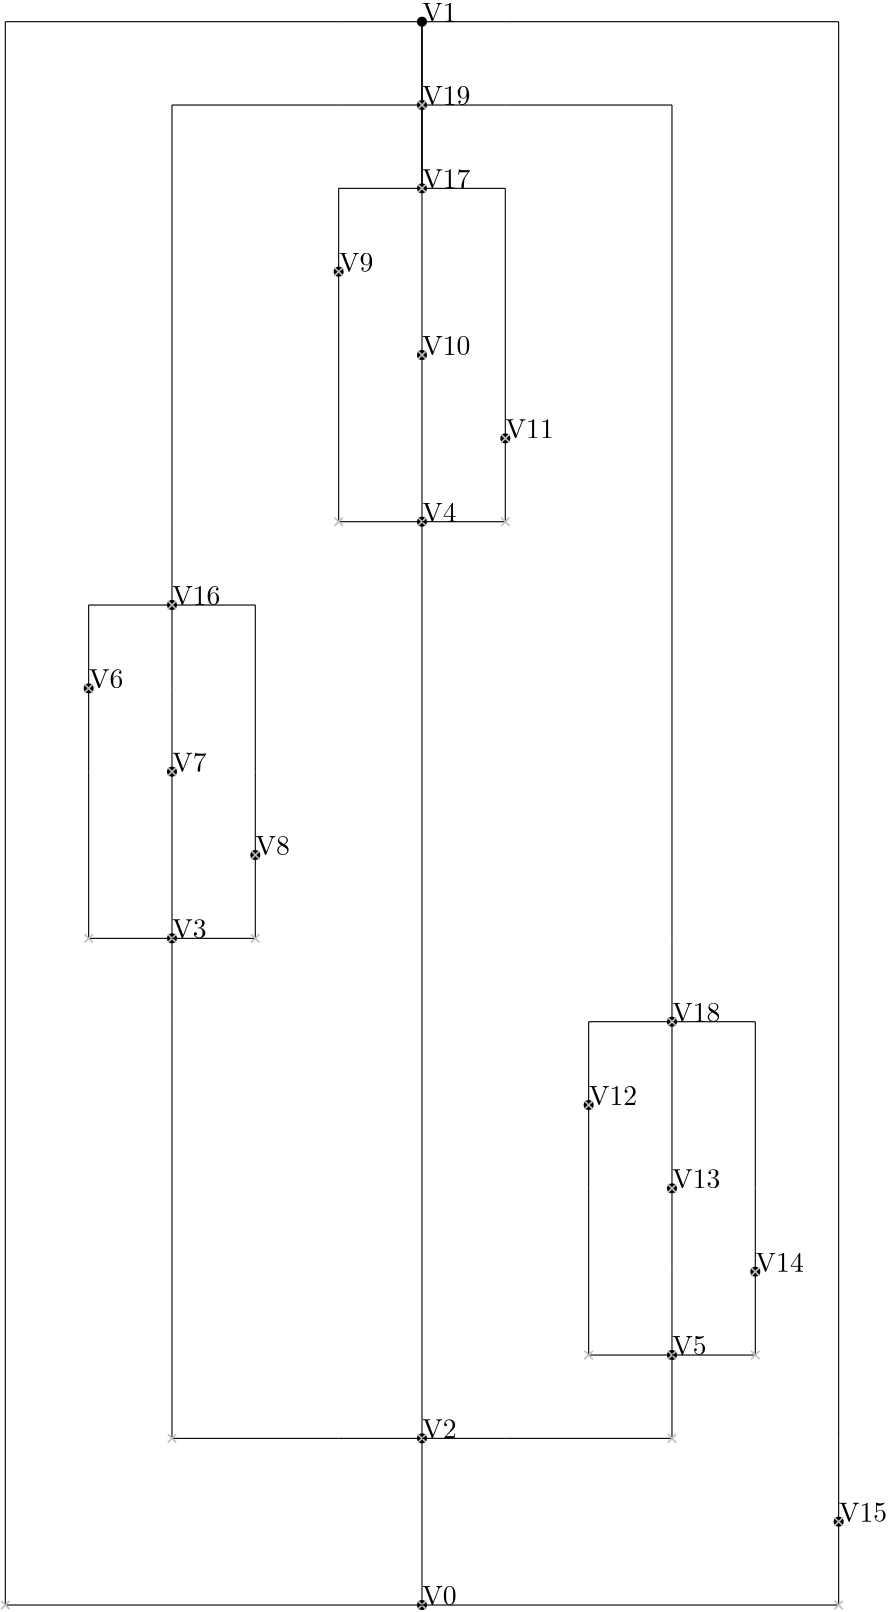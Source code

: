 <?xml version="1.0"?>
    <!DOCTYPE ipe SYSTEM "ipe.dtd">
    <ipe version="70005" creator="Ipe 7.1.4">
    <info created="D:20131106154934" modified="D:20131106160041"/>
    <preamble>\usepackage[english]{babel}</preamble>
    <ipestyle name="basic">
    <symbol name="arrow/arc(spx)">
    <path stroke="sym-stroke" fill="sym-stroke" pen="sym-pen">
    0 0 m
    -1 0.333 l
    -1 -0.333 l
    h
    </path>
    </symbol>
    <symbol name="arrow/farc(spx)">
    <path stroke="sym-stroke" fill="white" pen="sym-pen">
    0 0 m
    -1 0.333 l
    -1 -0.333 l
    h
    </path>
    </symbol>
    <symbol name="mark/circle(sx)" transformations="translations">
    <path fill="sym-stroke">
    0.6 0 0 0.6 0 0 e
    0.4 0 0 0.4 0 0 e
    </path>
    </symbol>
    <symbol name="mark/disk(sx)" transformations="translations">
    <path fill="sym-stroke">
    0.6 0 0 0.6 0 0 e
    </path>
    </symbol>
    <symbol name="mark/fdisk(sfx)" transformations="translations">
    <group>
    <path fill="sym-fill">
    0.5 0 0 0.5 0 0 e
    </path>
    <path fill="sym-stroke" fillrule="eofill">
    0.6 0 0 0.6 0 0 e
    0.4 0 0 0.4 0 0 e
    </path>
    </group>
    </symbol>
    <symbol name="mark/box(sx)" transformations="translations">
    <path fill="sym-stroke" fillrule="eofill">
    -0.6 -0.6 m
    0.6 -0.6 l
    0.6 0.6 l
    -0.6 0.6 l
    h
    -0.4 -0.4 m
    0.4 -0.4 l
    0.4 0.4 l
    -0.4 0.4 l
    h
    </path>
    </symbol>
    <symbol name="mark/square(sx)" transformations="translations">
    <path fill="sym-stroke">
    -0.6 -0.6 m
    0.6 -0.6 l
    0.6 0.6 l
    -0.6 0.6 l
    h
    </path>
    </symbol>
    <symbol name="mark/fsquare(sfx)" transformations="translations">
    <group>
    <path fill="sym-fill">
    -0.5 -0.5 m
    0.5 -0.5 l
    0.5 0.5 l
    -0.5 0.5 l
    h
    </path>
    <path fill="sym-stroke" fillrule="eofill">
    -0.6 -0.6 m
    0.6 -0.6 l
    0.6 0.6 l
    -0.6 0.6 l
    h
    -0.4 -0.4 m
    0.4 -0.4 l
    0.4 0.4 l
    -0.4 0.4 l
    h
    </path>
    </group>
    </symbol>
    <symbol name="mark/cross(sx)" transformations="translations">
    <group>
    <path fill="sym-stroke">
    -0.43 -0.57 m
    0.57 0.43 l
    0.43 0.57 l
    -0.57 -0.43 l
    h
    </path>
    <path fill="sym-stroke">
    -0.43 0.57 m
    0.57 -0.43 l
    0.43 -0.57 l
    -0.57 0.43 l
    h
    </path>
    </group>
    </symbol>
    <symbol name="arrow/fnormal(spx)">
    <path stroke="sym-stroke" fill="white" pen="sym-pen">
    0 0 m
    -1 0.333 l
    -1 -0.333 l
    h
    </path>
    </symbol>
    <symbol name="arrow/pointed(spx)">
    <path stroke="sym-stroke" fill="sym-stroke" pen="sym-pen">
    0 0 m
    -1 0.333 l
    -0.8 0 l
    -1 -0.333 l
    h
    </path>
    </symbol>
    <symbol name="arrow/fpointed(spx)">
    <path stroke="sym-stroke" fill="white" pen="sym-pen">
    0 0 m
    -1 0.333 l
    -0.8 0 l
    -1 -0.333 l
    h
    </path>
    </symbol>
    <symbol name="arrow/linear(spx)">
    <path stroke="sym-stroke" pen="sym-pen">
    -1 0.333 m
    0 0 l
    -1 -0.333 l
    </path>
    </symbol>
    <symbol name="arrow/fdouble(spx)">
    <path stroke="sym-stroke" fill="white" pen="sym-pen">
    0 0 m
    -1 0.333 l
    -1 -0.333 l
    h
    -1 0 m
    -2 0.333 l
    -2 -0.333 l
    h
    </path>
    </symbol>
    <symbol name="arrow/double(spx)">
    <path stroke="sym-stroke" fill="sym-stroke" pen="sym-pen">
    0 0 m
    -1 0.333 l
    -1 -0.333 l
    h
    -1 0 m
    -2 0.333 l
    -2 -0.333 l
    h
    </path>
    </symbol>
    <pen name="heavier" value="0.8"/>
    <pen name="fat" value="1.2"/>
    <pen name="ultrafat" value="2"/>
    <symbolsize name="large" value="5"/>
    <symbolsize name="small" value="2"/>
    <symbolsize name="tiny" value="1.1"/>
    <arrowsize name="large" value="10"/>
    <arrowsize name="small" value="5"/>
    <arrowsize name="tiny" value="3"/>
    <color name="red" value="1 0 0"/>
    <color name="green" value="0 1 0"/>
    <color name="blue" value="0 0 1"/>
    <color name="yellow" value="1 1 0"/>
    <color name="orange" value="1 0.647 0"/>
    <color name="gold" value="1 0.843 0"/>
    <color name="purple" value="0.627 0.125 0.941"/>
    <color name="gray" value="0.745"/>
    <color name="brown" value="0.647 0.165 0.165"/>
    <color name="navy" value="0 0 0.502"/>
    <color name="pink" value="1 0.753 0.796"/>
    <color name="seagreen" value="0.18 0.545 0.341"/>
    <color name="turquoise" value="0.251 0.878 0.816"/>
    <color name="violet" value="0.933 0.51 0.933"/>
    <color name="darkblue" value="0 0 0.545"/>
    <color name="darkcyan" value="0 0.545 0.545"/>
    <color name="darkgray" value="0.663"/>
    <color name="darkgreen" value="0 0.392 0"/>
    <color name="darkmagenta" value="0.545 0 0.545"/>
    <color name="darkorange" value="1 0.549 0"/>
    <color name="darkred" value="0.545 0 0"/>
    <color name="lightblue" value="0.678 0.847 0.902"/>
    <color name="lightcyan" value="0.878 1 1"/>
    <color name="lightgray" value="0.827"/>
    <color name="lightgreen" value="0.565 0.933 0.565"/>
    <color name="lightyellow" value="1 1 0.878"/>
    <dashstyle name="dashed" value="[4] 0"/>
    <dashstyle name="dotted" value="[1 3] 0"/>
    <dashstyle name="dash dotted" value="[4 2 1 2] 0"/>
    <dashstyle name="dash dot dotted" value="[4 2 1 2 1 2] 0"/>
    <textsize name="large" value="\large"/>
    <textsize name="Large" value="\Large"/>
    <textsize name="LARGE" value="\LARGE"/>
    <textsize name="huge" value="\huge"/>
    <textsize name="Huge" value="\Huge"/>
    <textsize name="small" value="\small"/>
    <textsize name="footnote" value="\footnotesize"/>
    <textsize name="tiny" value="\tiny"/>
    <textstyle name="center" begin="\begin{center}" end="\end{center}"/>
    <textstyle name="itemize" begin="\begin{itemize}" end="\end{itemize}"/>
    <textstyle name="item" begin="\begin{itemize}\item{}" end="\end{itemize}"/>
    <gridsize name="4 pts" value="4"/>
    <gridsize name="8 pts (~3 mm)" value="8"/>
    <gridsize name="16 pts (~6 mm)" value="16"/>
    <gridsize name="32 pts (~12 mm)" value="32"/>
    <gridsize name="10 pts (~3.5 mm)" value="10"/>
    <gridsize name="20 pts (~7 mm)" value="20"/>
    <gridsize name="14 pts (~5 mm)" value="14"/>
    <gridsize name="28 pts (~10 mm)" value="28"/>
    <gridsize name="56 pts (~20 mm)" value="56"/>
    <anglesize name="90 deg" value="90"/>
    <anglesize name="60 deg" value="60"/>
    <anglesize name="45 deg" value="45"/>
    <anglesize name="30 deg" value="30"/>
    <anglesize name="22.5 deg" value="22.5"/>
    <tiling name="falling" angle="-60" step="4" width="1"/>
    <tiling name="rising" angle="30" step="4" width="1"/>
    <layout paper="1000 1000" origin="0 0" frame="1000 1000" skip="32" crop="yes"/>
    </ipestyle>
    <page>
    <layer name="alpha"/>
    <view layers="alpha" active="alpha"/>
<use name="mark/disk(sx)" pos="550 400" size="normal" stroke="black"/>
<text transformations="translations" pos="550 400" stroke="black" type="label" width="190" height="10" depth="0" valign="baseline" size="normal">V0</text><use name="mark/disk(sx)" pos="550 970" size="normal" stroke="black"/>
<text transformations="translations" pos="550 970" stroke="black" type="label" width="190" height="10" depth="0" valign="baseline" size="normal">V1</text><use name="mark/disk(sx)" pos="550 460" size="normal" stroke="black"/>
<text transformations="translations" pos="550 460" stroke="black" type="label" width="190" height="10" depth="0" valign="baseline" size="normal">V2</text><use name="mark/disk(sx)" pos="460 640" size="normal" stroke="black"/>
<text transformations="translations" pos="460 640" stroke="black" type="label" width="190" height="10" depth="0" valign="baseline" size="normal">V3</text><use name="mark/disk(sx)" pos="550 790" size="normal" stroke="black"/>
<text transformations="translations" pos="550 790" stroke="black" type="label" width="190" height="10" depth="0" valign="baseline" size="normal">V4</text><use name="mark/disk(sx)" pos="640 490" size="normal" stroke="black"/>
<text transformations="translations" pos="640 490" stroke="black" type="label" width="190" height="10" depth="0" valign="baseline" size="normal">V5</text><use name="mark/disk(sx)" pos="430 730" size="normal" stroke="black"/>
<text transformations="translations" pos="430 730" stroke="black" type="label" width="190" height="10" depth="0" valign="baseline" size="normal">V6</text><use name="mark/disk(sx)" pos="460 700" size="normal" stroke="black"/>
<text transformations="translations" pos="460 700" stroke="black" type="label" width="190" height="10" depth="0" valign="baseline" size="normal">V7</text><use name="mark/disk(sx)" pos="490 670" size="normal" stroke="black"/>
<text transformations="translations" pos="490 670" stroke="black" type="label" width="190" height="10" depth="0" valign="baseline" size="normal">V8</text><use name="mark/disk(sx)" pos="520 880" size="normal" stroke="black"/>
<text transformations="translations" pos="520 880" stroke="black" type="label" width="190" height="10" depth="0" valign="baseline" size="normal">V9</text><use name="mark/disk(sx)" pos="550 850" size="normal" stroke="black"/>
<text transformations="translations" pos="550 850" stroke="black" type="label" width="190" height="10" depth="0" valign="baseline" size="normal">V10</text><use name="mark/disk(sx)" pos="580 820" size="normal" stroke="black"/>
<text transformations="translations" pos="580 820" stroke="black" type="label" width="190" height="10" depth="0" valign="baseline" size="normal">V11</text><use name="mark/disk(sx)" pos="610 580" size="normal" stroke="black"/>
<text transformations="translations" pos="610 580" stroke="black" type="label" width="190" height="10" depth="0" valign="baseline" size="normal">V12</text><use name="mark/disk(sx)" pos="640 550" size="normal" stroke="black"/>
<text transformations="translations" pos="640 550" stroke="black" type="label" width="190" height="10" depth="0" valign="baseline" size="normal">V13</text><use name="mark/disk(sx)" pos="670 520" size="normal" stroke="black"/>
<text transformations="translations" pos="670 520" stroke="black" type="label" width="190" height="10" depth="0" valign="baseline" size="normal">V14</text><use name="mark/disk(sx)" pos="700 430" size="normal" stroke="black"/>
<text transformations="translations" pos="700 430" stroke="black" type="label" width="190" height="10" depth="0" valign="baseline" size="normal">V15</text><use name="mark/disk(sx)" pos="550 910" size="normal" stroke="black"/>
<text transformations="translations" pos="550 910" stroke="black" type="label" width="190" height="10" depth="0" valign="baseline" size="normal">V17</text><use name="mark/disk(sx)" pos="460 760" size="normal" stroke="black"/>
<text transformations="translations" pos="460 760" stroke="black" type="label" width="190" height="10" depth="0" valign="baseline" size="normal">V16</text><use name="mark/disk(sx)" pos="550 940" size="normal" stroke="black"/>
<text transformations="translations" pos="550 940" stroke="black" type="label" width="190" height="10" depth="0" valign="baseline" size="normal">V19</text><use name="mark/disk(sx)" pos="640 610" size="normal" stroke="black"/>
<text transformations="translations" pos="640 610" stroke="black" type="label" width="190" height="10" depth="0" valign="baseline" size="normal">V18</text><path stroke="black" pen="normal" dash="normal">
 550 400 m
 550 430 l
 </path>
<path stroke="black" pen="normal" dash="normal">
 550 430 m
 550 430 l
 </path>
<path stroke="black" pen="normal" dash="normal">
 550 460 m
 550 430 l
 </path>
<path stroke="black" pen="normal" dash="normal">
 550 430 m
 550 430 l
 </path>
<path stroke="black" pen="normal" dash="normal">
 550 430 m
 550 430 l
 </path>
<use name="mark/cross(sx)" pos="550 400" size="normal" stroke="gray"/>
<path stroke="black" pen="normal" dash="normal">
 550 400 m
 520 400 l
 </path>
<path stroke="black" pen="normal" dash="normal">
 520 400 m
 400 400 l
 </path>
<path stroke="black" pen="normal" dash="normal">
 550 970 m
 520 970 l
 </path>
<path stroke="black" pen="normal" dash="normal">
 520 970 m
 400 970 l
 </path>
<path stroke="black" pen="normal" dash="normal">
 400 400 m
 400 970 l
 </path>
<use name="mark/cross(sx)" pos="400 400" size="normal" stroke="gray"/>
<path stroke="black" pen="normal" dash="normal">
 550 460 m
 520 460 l
 </path>
<path stroke="black" pen="normal" dash="normal">
 520 460 m
 460 460 l
 </path>
<path stroke="black" pen="normal" dash="normal">
 460 640 m
 460 610 l
 </path>
<path stroke="black" pen="normal" dash="normal">
 460 610 m
 460 610 l
 </path>
<path stroke="black" pen="normal" dash="normal">
 460 460 m
 460 610 l
 </path>
<use name="mark/cross(sx)" pos="460 460" size="normal" stroke="gray"/>
<path stroke="black" pen="normal" dash="normal">
 550 460 m
 550 490 l
 </path>
<path stroke="black" pen="normal" dash="normal">
 550 490 m
 550 490 l
 </path>
<path stroke="black" pen="normal" dash="normal">
 550 790 m
 550 760 l
 </path>
<path stroke="black" pen="normal" dash="normal">
 550 760 m
 550 760 l
 </path>
<path stroke="black" pen="normal" dash="normal">
 550 490 m
 550 760 l
 </path>
<use name="mark/cross(sx)" pos="550 460" size="normal" stroke="gray"/>
<path stroke="black" pen="normal" dash="normal">
 550 460 m
 580 460 l
 </path>
<path stroke="black" pen="normal" dash="normal">
 580 460 m
 640 460 l
 </path>
<path stroke="black" pen="normal" dash="normal">
 640 490 m
 640 460 l
 </path>
<path stroke="black" pen="normal" dash="normal">
 640 460 m
 640 460 l
 </path>
<path stroke="black" pen="normal" dash="normal">
 640 460 m
 640 460 l
 </path>
<use name="mark/cross(sx)" pos="640 460" size="normal" stroke="gray"/>
<path stroke="black" pen="normal" dash="normal">
 460 640 m
 430 640 l
 </path>
<path stroke="black" pen="normal" dash="normal">
 430 640 m
 430 640 l
 </path>
<path stroke="black" pen="normal" dash="normal">
 430 730 m
 430 700 l
 </path>
<path stroke="black" pen="normal" dash="normal">
 430 700 m
 430 700 l
 </path>
<path stroke="black" pen="normal" dash="normal">
 430 640 m
 430 700 l
 </path>
<use name="mark/cross(sx)" pos="430 640" size="normal" stroke="gray"/>
<path stroke="black" pen="normal" dash="normal">
 460 640 m
 460 670 l
 </path>
<path stroke="black" pen="normal" dash="normal">
 460 670 m
 460 670 l
 </path>
<path stroke="black" pen="normal" dash="normal">
 460 700 m
 460 670 l
 </path>
<path stroke="black" pen="normal" dash="normal">
 460 670 m
 460 670 l
 </path>
<path stroke="black" pen="normal" dash="normal">
 460 670 m
 460 670 l
 </path>
<use name="mark/cross(sx)" pos="460 640" size="normal" stroke="gray"/>
<path stroke="black" pen="normal" dash="normal">
 460 640 m
 490 640 l
 </path>
<path stroke="black" pen="normal" dash="normal">
 490 640 m
 490 640 l
 </path>
<path stroke="black" pen="normal" dash="normal">
 490 670 m
 490 640 l
 </path>
<path stroke="black" pen="normal" dash="normal">
 490 640 m
 490 640 l
 </path>
<path stroke="black" pen="normal" dash="normal">
 490 640 m
 490 640 l
 </path>
<use name="mark/cross(sx)" pos="490 640" size="normal" stroke="gray"/>
<path stroke="black" pen="normal" dash="normal">
 550 790 m
 520 790 l
 </path>
<path stroke="black" pen="normal" dash="normal">
 520 790 m
 520 790 l
 </path>
<path stroke="black" pen="normal" dash="normal">
 520 880 m
 520 850 l
 </path>
<path stroke="black" pen="normal" dash="normal">
 520 850 m
 520 850 l
 </path>
<path stroke="black" pen="normal" dash="normal">
 520 790 m
 520 850 l
 </path>
<use name="mark/cross(sx)" pos="520 790" size="normal" stroke="gray"/>
<path stroke="black" pen="normal" dash="normal">
 550 790 m
 550 820 l
 </path>
<path stroke="black" pen="normal" dash="normal">
 550 820 m
 550 820 l
 </path>
<path stroke="black" pen="normal" dash="normal">
 550 850 m
 550 820 l
 </path>
<path stroke="black" pen="normal" dash="normal">
 550 820 m
 550 820 l
 </path>
<path stroke="black" pen="normal" dash="normal">
 550 820 m
 550 820 l
 </path>
<use name="mark/cross(sx)" pos="550 790" size="normal" stroke="gray"/>
<path stroke="black" pen="normal" dash="normal">
 550 790 m
 580 790 l
 </path>
<path stroke="black" pen="normal" dash="normal">
 580 790 m
 580 790 l
 </path>
<path stroke="black" pen="normal" dash="normal">
 580 820 m
 580 790 l
 </path>
<path stroke="black" pen="normal" dash="normal">
 580 790 m
 580 790 l
 </path>
<path stroke="black" pen="normal" dash="normal">
 580 790 m
 580 790 l
 </path>
<use name="mark/cross(sx)" pos="580 790" size="normal" stroke="gray"/>
<path stroke="black" pen="normal" dash="normal">
 640 490 m
 610 490 l
 </path>
<path stroke="black" pen="normal" dash="normal">
 610 490 m
 610 490 l
 </path>
<path stroke="black" pen="normal" dash="normal">
 610 580 m
 610 550 l
 </path>
<path stroke="black" pen="normal" dash="normal">
 610 550 m
 610 550 l
 </path>
<path stroke="black" pen="normal" dash="normal">
 610 490 m
 610 550 l
 </path>
<use name="mark/cross(sx)" pos="610 490" size="normal" stroke="gray"/>
<path stroke="black" pen="normal" dash="normal">
 640 490 m
 640 520 l
 </path>
<path stroke="black" pen="normal" dash="normal">
 640 520 m
 640 520 l
 </path>
<path stroke="black" pen="normal" dash="normal">
 640 550 m
 640 520 l
 </path>
<path stroke="black" pen="normal" dash="normal">
 640 520 m
 640 520 l
 </path>
<path stroke="black" pen="normal" dash="normal">
 640 520 m
 640 520 l
 </path>
<use name="mark/cross(sx)" pos="640 490" size="normal" stroke="gray"/>
<path stroke="black" pen="normal" dash="normal">
 640 490 m
 670 490 l
 </path>
<path stroke="black" pen="normal" dash="normal">
 670 490 m
 670 490 l
 </path>
<path stroke="black" pen="normal" dash="normal">
 670 520 m
 670 490 l
 </path>
<path stroke="black" pen="normal" dash="normal">
 670 490 m
 670 490 l
 </path>
<path stroke="black" pen="normal" dash="normal">
 670 490 m
 670 490 l
 </path>
<use name="mark/cross(sx)" pos="670 490" size="normal" stroke="gray"/>
<path stroke="black" pen="normal" dash="normal">
 550 400 m
 580 400 l
 </path>
<path stroke="black" pen="normal" dash="normal">
 580 400 m
 700 400 l
 </path>
<path stroke="black" pen="normal" dash="normal">
 700 430 m
 700 400 l
 </path>
<path stroke="black" pen="normal" dash="normal">
 700 400 m
 700 400 l
 </path>
<path stroke="black" pen="normal" dash="normal">
 700 400 m
 700 400 l
 </path>
<use name="mark/cross(sx)" pos="700 400" size="normal" stroke="gray"/>
<path stroke="black" pen="normal" dash="normal">
 700 430 m
 700 460 l
 </path>
<path stroke="black" pen="normal" dash="normal">
 700 460 m
 700 460 l
 </path>
<path stroke="black" pen="normal" dash="normal">
 550 970 m
 580 970 l
 </path>
<path stroke="black" pen="normal" dash="normal">
 580 970 m
 700 970 l
 </path>
<path stroke="black" pen="normal" dash="normal">
 700 460 m
 700 970 l
 </path>
<use name="mark/cross(sx)" pos="700 430" size="normal" stroke="gray"/>
<path stroke="black" pen="normal" dash="normal">
 460 700 m
 460 730 l
 </path>
<path stroke="black" pen="normal" dash="normal">
 460 730 m
 460 730 l
 </path>
<path stroke="black" pen="normal" dash="normal">
 460 760 m
 460 730 l
 </path>
<path stroke="black" pen="normal" dash="normal">
 460 730 m
 460 730 l
 </path>
<path stroke="black" pen="normal" dash="normal">
 460 730 m
 460 730 l
 </path>
<use name="mark/cross(sx)" pos="460 700" size="normal" stroke="gray"/>
<path stroke="black" pen="normal" dash="normal">
 430 730 m
 430 760 l
 </path>
<path stroke="black" pen="normal" dash="normal">
 430 760 m
 430 760 l
 </path>
<path stroke="black" pen="normal" dash="normal">
 460 760 m
 430 760 l
 </path>
<path stroke="black" pen="normal" dash="normal">
 430 760 m
 430 760 l
 </path>
<path stroke="black" pen="normal" dash="normal">
 430 760 m
 430 760 l
 </path>
<use name="mark/cross(sx)" pos="430 730" size="normal" stroke="gray"/>
<path stroke="black" pen="normal" dash="normal">
 520 880 m
 520 910 l
 </path>
<path stroke="black" pen="normal" dash="normal">
 520 910 m
 520 910 l
 </path>
<path stroke="black" pen="normal" dash="normal">
 550 910 m
 520 910 l
 </path>
<path stroke="black" pen="normal" dash="normal">
 520 910 m
 520 910 l
 </path>
<path stroke="black" pen="normal" dash="normal">
 520 910 m
 520 910 l
 </path>
<use name="mark/cross(sx)" pos="520 880" size="normal" stroke="gray"/>
<path stroke="black" pen="normal" dash="normal">
 490 670 m
 490 700 l
 </path>
<path stroke="black" pen="normal" dash="normal">
 490 700 m
 490 700 l
 </path>
<path stroke="black" pen="normal" dash="normal">
 460 760 m
 490 760 l
 </path>
<path stroke="black" pen="normal" dash="normal">
 490 760 m
 490 760 l
 </path>
<path stroke="black" pen="normal" dash="normal">
 490 700 m
 490 760 l
 </path>
<use name="mark/cross(sx)" pos="490 670" size="normal" stroke="gray"/>
<path stroke="black" pen="normal" dash="normal">
 580 820 m
 580 850 l
 </path>
<path stroke="black" pen="normal" dash="normal">
 580 850 m
 580 850 l
 </path>
<path stroke="black" pen="normal" dash="normal">
 550 910 m
 580 910 l
 </path>
<path stroke="black" pen="normal" dash="normal">
 580 910 m
 580 910 l
 </path>
<path stroke="black" pen="normal" dash="normal">
 580 850 m
 580 910 l
 </path>
<use name="mark/cross(sx)" pos="580 820" size="normal" stroke="gray"/>
<path stroke="black" pen="normal" dash="normal">
 550 850 m
 550 880 l
 </path>
<path stroke="black" pen="normal" dash="normal">
 550 880 m
 550 880 l
 </path>
<path stroke="black" pen="normal" dash="normal">
 550 910 m
 550 880 l
 </path>
<path stroke="black" pen="normal" dash="normal">
 550 880 m
 550 880 l
 </path>
<path stroke="black" pen="normal" dash="normal">
 550 880 m
 550 880 l
 </path>
<use name="mark/cross(sx)" pos="550 850" size="normal" stroke="gray"/>
<path stroke="black" pen="normal" dash="normal">
 640 550 m
 640 580 l
 </path>
<path stroke="black" pen="normal" dash="normal">
 640 580 m
 640 580 l
 </path>
<path stroke="black" pen="normal" dash="normal">
 640 610 m
 640 580 l
 </path>
<path stroke="black" pen="normal" dash="normal">
 640 580 m
 640 580 l
 </path>
<path stroke="black" pen="normal" dash="normal">
 640 580 m
 640 580 l
 </path>
<use name="mark/cross(sx)" pos="640 550" size="normal" stroke="gray"/>
<path stroke="black" pen="normal" dash="normal">
 610 580 m
 610 610 l
 </path>
<path stroke="black" pen="normal" dash="normal">
 610 610 m
 610 610 l
 </path>
<path stroke="black" pen="normal" dash="normal">
 640 610 m
 610 610 l
 </path>
<path stroke="black" pen="normal" dash="normal">
 610 610 m
 610 610 l
 </path>
<path stroke="black" pen="normal" dash="normal">
 610 610 m
 610 610 l
 </path>
<use name="mark/cross(sx)" pos="610 580" size="normal" stroke="gray"/>
<path stroke="black" pen="normal" dash="normal">
 460 760 m
 460 790 l
 </path>
<path stroke="black" pen="normal" dash="normal">
 460 790 m
 460 790 l
 </path>
<path stroke="black" pen="normal" dash="normal">
 550 940 m
 520 940 l
 </path>
<path stroke="black" pen="normal" dash="normal">
 520 940 m
 460 940 l
 </path>
<path stroke="black" pen="normal" dash="normal">
 460 790 m
 460 940 l
 </path>
<use name="mark/cross(sx)" pos="460 760" size="normal" stroke="gray"/>
<path stroke="black" pen="normal" dash="normal">
 670 520 m
 670 550 l
 </path>
<path stroke="black" pen="normal" dash="normal">
 670 550 m
 670 550 l
 </path>
<path stroke="black" pen="normal" dash="normal">
 640 610 m
 670 610 l
 </path>
<path stroke="black" pen="normal" dash="normal">
 670 610 m
 670 610 l
 </path>
<path stroke="black" pen="normal" dash="normal">
 670 550 m
 670 610 l
 </path>
<use name="mark/cross(sx)" pos="670 520" size="normal" stroke="gray"/>
<path stroke="black" pen="normal" dash="normal">
 640 610 m
 640 640 l
 </path>
<path stroke="black" pen="normal" dash="normal">
 640 640 m
 640 640 l
 </path>
<path stroke="black" pen="normal" dash="normal">
 550 940 m
 580 940 l
 </path>
<path stroke="black" pen="normal" dash="normal">
 580 940 m
 640 940 l
 </path>
<path stroke="black" pen="normal" dash="normal">
 640 640 m
 640 940 l
 </path>
<use name="mark/cross(sx)" pos="640 610" size="normal" stroke="gray"/>
<path stroke="black" pen="normal" dash="normal">
 550 910 m
 550 940 l
 </path>
<path stroke="black" pen="normal" dash="normal">
 550 940 m
 550 940 l
 </path>
<path stroke="black" pen="normal" dash="normal">
 550 940 m
 550 910 l
 </path>
<path stroke="black" pen="normal" dash="normal">
 550 910 m
 550 910 l
 </path>
<path stroke="black" pen="normal" dash="normal">
 550 940 m
 550 910 l
 </path>
<use name="mark/cross(sx)" pos="550 910" size="normal" stroke="gray"/>
<path stroke="black" pen="normal" dash="normal">
 550 940 m
 550 970 l
 </path>
<path stroke="black" pen="normal" dash="normal">
 550 970 m
 550 970 l
 </path>
<path stroke="black" pen="normal" dash="normal">
 550 970 m
 550 940 l
 </path>
<path stroke="black" pen="normal" dash="normal">
 550 940 m
 550 940 l
 </path>
<path stroke="black" pen="normal" dash="normal">
 550 970 m
 550 940 l
 </path>
<use name="mark/cross(sx)" pos="550 940" size="normal" stroke="gray"/>
</page>
</ipe>
